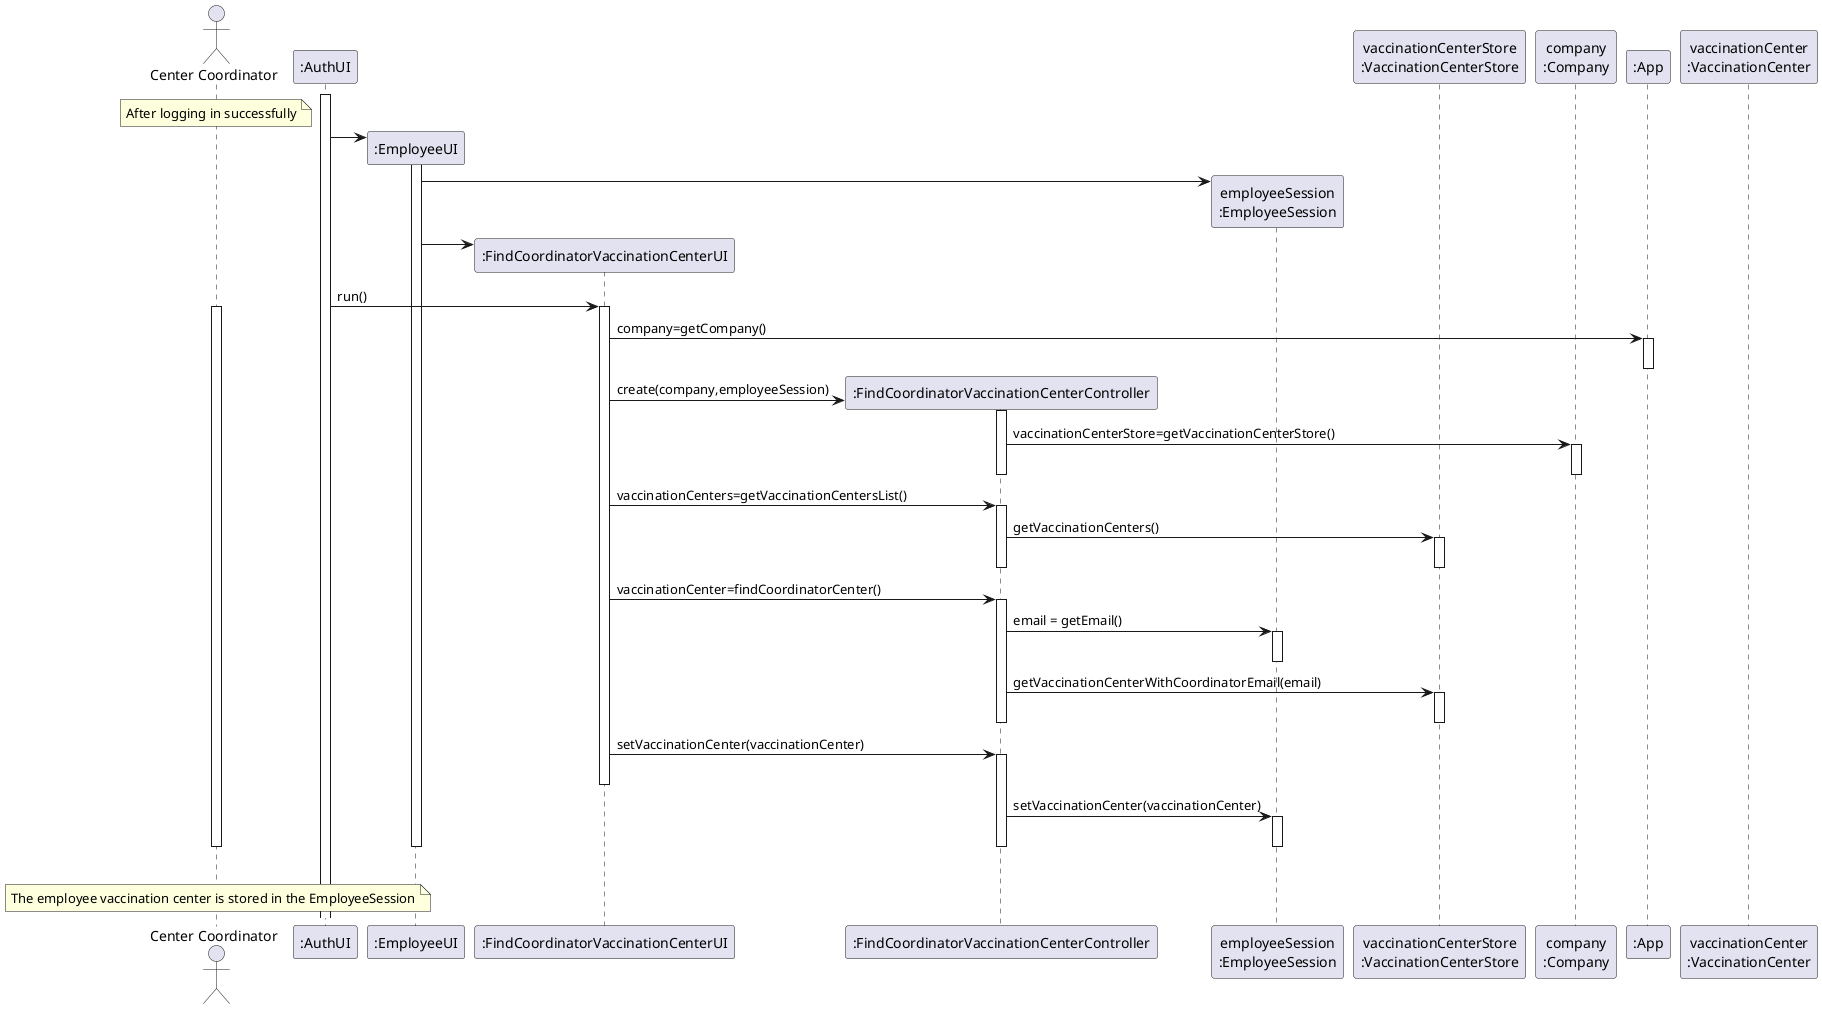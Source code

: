 @startuml CoordinatorLogin_SD

actor "Center Coordinator" as COORDINATOR

note over COORDINATOR
 After logging in successfully
end note

participant ":AuthUI" as AUTHUI
participant ":EmployeeUI" as EUI
participant ":FindCoordinatorVaccinationCenterUI" as UI
participant ":FindCoordinatorVaccinationCenterController" as CTRL
participant "employeeSession\n:EmployeeSession" as SESSION
participant "company\n:Company" as COMP
participant "vaccinationCenterStore\n:VaccinationCenterStore" as VACCS
' participant "centerDTO\n:VaccinationCenterListDTO" as CDTO
participant "company\n:Company" as COMP
participant ":App" as APP
participant "vaccinationCenter\n:VaccinationCenter"
' participant "vaccinationCenters\n:List<VaccinationCenterListDTO>"

activate AUTHUI
AUTHUI -> EUI **
activate EUI
EUI -> SESSION **
EUI -> UI **
AUTHUI -> UI : run()
activate UI
activate COORDINATOR

UI -> APP : company=getCompany()
activate APP
deactivate APP


UI -> CTRL ** : create(company,employeeSession)
activate CTRL
CTRL -> COMP : vaccinationCenterStore=getVaccinationCenterStore()
activate COMP
deactivate COMP
deactivate CTRL

UI -> CTRL : vaccinationCenters=getVaccinationCentersList()
activate CTRL
CTRL -> VACCS : getVaccinationCenters()
activate VACCS
deactivate VACCS

deactivate CTRL

UI -> CTRL : vaccinationCenter=findCoordinatorCenter()
activate CTRL

CTRL -> SESSION : email = getEmail()
activate SESSION
deactivate SESSION

CTRL -> VACCS : getVaccinationCenterWithCoordinatorEmail(email)
activate VACCS
deactivate VACCS

deactivate CTRL


UI -> CTRL : setVaccinationCenter(vaccinationCenter)
activate CTRL
deactivate UI
' CTRL -> CDTO : email=getEmail()
' activate CDTO
' deactivate CDTO
' CTRL -> VACCS : vaccinationCenter=getVaccinationCenterWithEmail(email)
' activate VACCS
' deactivate VACCS
CTRL -> SESSION : setVaccinationCenter(vaccinationCenter)
activate SESSION
deactivate SESSION
deactivate EUI



deactivate CTRL

deactivate UI

deactivate COORDINATOR

|||

note over COORDINATOR
  The employee vaccination center is stored in the EmployeeSession
end note
@enduml
